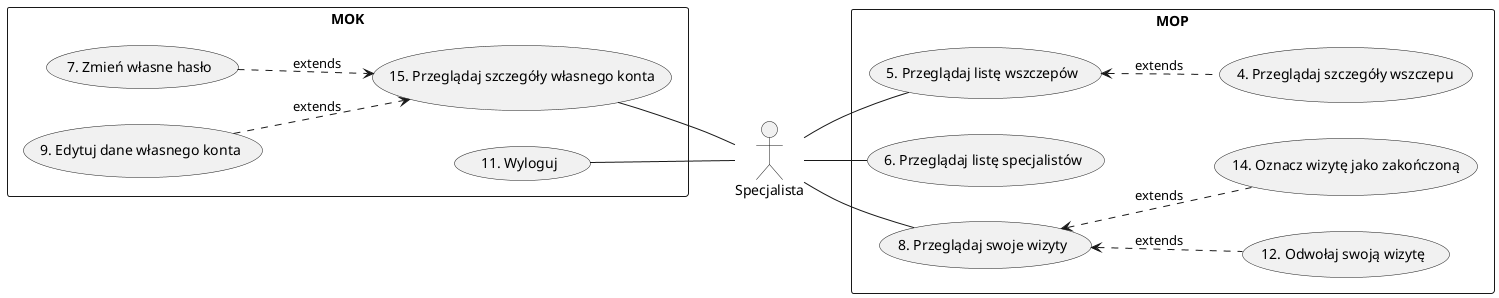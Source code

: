 @startuml
left to right direction
skinparam packageStyle rectangle
actor Specjalista as g
rectangle MOK {
usecase "7. Zmień własne hasło" as mok7
usecase "9. Edytuj dane własnego konta" as mok9
usecase "15. Przeglądaj szczegóły własnego konta" as mok15
usecase "11. Wyloguj" as mok11
}

rectangle MOP {
    usecase "4. Przeglądaj szczegóły wszczepu" as mop4
    usecase "5. Przeglądaj listę wszczepów" as mop5
    usecase "6. Przeglądaj listę specjalistów"  as mop6
    usecase "8. Przeglądaj swoje wizyty" as mop8
    usecase "12. Odwołaj swoją wizytę" as mop12
    usecase "14. Oznacz wizytę jako zakończoną" as mop14

}





g-- mop6
g -- mop5
    mop5 <.. mop4 : extends
g -- mop8
    mop8 <.. mop14 : extends
    mop8 <.. mop12 : extends


mok15 -- g
    mok9 ..> mok15 : extends
    mok7 ..> mok15 : extends
mok11 -- g

' tylko do wygladu
mok9 -[hidden]-mok11

@enduml